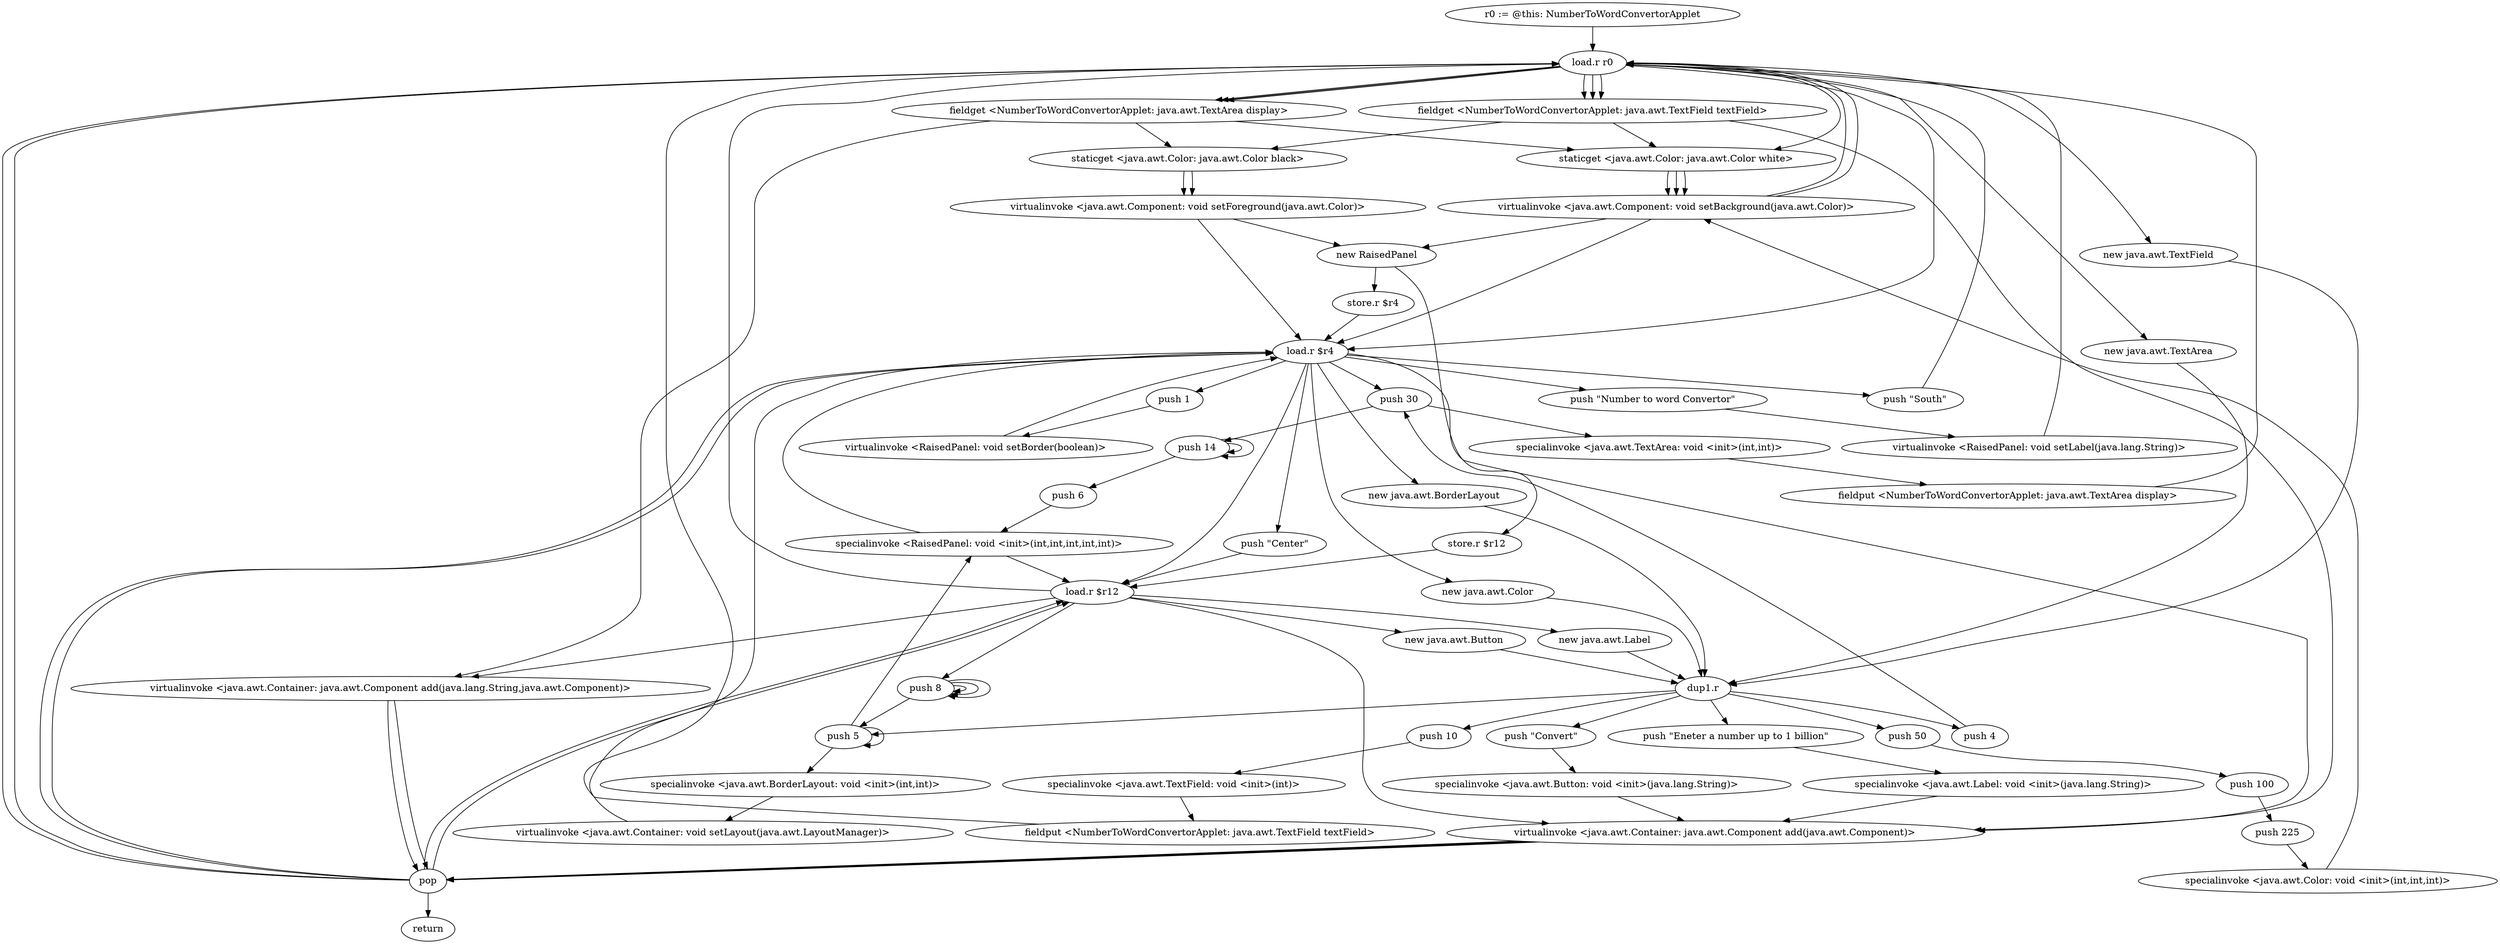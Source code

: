 digraph "" {
    "r0 := @this: NumberToWordConvertorApplet"
    "load.r r0"
    "r0 := @this: NumberToWordConvertorApplet"->"load.r r0";
    "staticget <java.awt.Color: java.awt.Color white>"
    "load.r r0"->"staticget <java.awt.Color: java.awt.Color white>";
    "virtualinvoke <java.awt.Component: void setBackground(java.awt.Color)>"
    "staticget <java.awt.Color: java.awt.Color white>"->"virtualinvoke <java.awt.Component: void setBackground(java.awt.Color)>";
    "new RaisedPanel"
    "virtualinvoke <java.awt.Component: void setBackground(java.awt.Color)>"->"new RaisedPanel";
    "store.r $r4"
    "new RaisedPanel"->"store.r $r4";
    "load.r $r4"
    "store.r $r4"->"load.r $r4";
    "push 30"
    "load.r $r4"->"push 30";
    "push 14"
    "push 30"->"push 14";
    "push 14"->"push 14";
    "push 14"->"push 14";
    "push 6"
    "push 14"->"push 6";
    "specialinvoke <RaisedPanel: void <init>(int,int,int,int,int)>"
    "push 6"->"specialinvoke <RaisedPanel: void <init>(int,int,int,int,int)>";
    "specialinvoke <RaisedPanel: void <init>(int,int,int,int,int)>"->"load.r $r4";
    "new java.awt.Color"
    "load.r $r4"->"new java.awt.Color";
    "dup1.r"
    "new java.awt.Color"->"dup1.r";
    "push 50"
    "dup1.r"->"push 50";
    "push 100"
    "push 50"->"push 100";
    "push 225"
    "push 100"->"push 225";
    "specialinvoke <java.awt.Color: void <init>(int,int,int)>"
    "push 225"->"specialinvoke <java.awt.Color: void <init>(int,int,int)>";
    "specialinvoke <java.awt.Color: void <init>(int,int,int)>"->"virtualinvoke <java.awt.Component: void setBackground(java.awt.Color)>";
    "virtualinvoke <java.awt.Component: void setBackground(java.awt.Color)>"->"load.r $r4";
    "new java.awt.BorderLayout"
    "load.r $r4"->"new java.awt.BorderLayout";
    "new java.awt.BorderLayout"->"dup1.r";
    "push 5"
    "dup1.r"->"push 5";
    "push 5"->"push 5";
    "specialinvoke <java.awt.BorderLayout: void <init>(int,int)>"
    "push 5"->"specialinvoke <java.awt.BorderLayout: void <init>(int,int)>";
    "virtualinvoke <java.awt.Container: void setLayout(java.awt.LayoutManager)>"
    "specialinvoke <java.awt.BorderLayout: void <init>(int,int)>"->"virtualinvoke <java.awt.Container: void setLayout(java.awt.LayoutManager)>";
    "virtualinvoke <java.awt.Container: void setLayout(java.awt.LayoutManager)>"->"load.r $r4";
    "push 1"
    "load.r $r4"->"push 1";
    "virtualinvoke <RaisedPanel: void setBorder(boolean)>"
    "push 1"->"virtualinvoke <RaisedPanel: void setBorder(boolean)>";
    "virtualinvoke <RaisedPanel: void setBorder(boolean)>"->"load.r $r4";
    "push \"Number to word Convertor\""
    "load.r $r4"->"push \"Number to word Convertor\"";
    "virtualinvoke <RaisedPanel: void setLabel(java.lang.String)>"
    "push \"Number to word Convertor\""->"virtualinvoke <RaisedPanel: void setLabel(java.lang.String)>";
    "virtualinvoke <RaisedPanel: void setLabel(java.lang.String)>"->"load.r r0";
    "new java.awt.TextField"
    "load.r r0"->"new java.awt.TextField";
    "new java.awt.TextField"->"dup1.r";
    "push 10"
    "dup1.r"->"push 10";
    "specialinvoke <java.awt.TextField: void <init>(int)>"
    "push 10"->"specialinvoke <java.awt.TextField: void <init>(int)>";
    "fieldput <NumberToWordConvertorApplet: java.awt.TextField textField>"
    "specialinvoke <java.awt.TextField: void <init>(int)>"->"fieldput <NumberToWordConvertorApplet: java.awt.TextField textField>";
    "fieldput <NumberToWordConvertorApplet: java.awt.TextField textField>"->"load.r r0";
    "fieldget <NumberToWordConvertorApplet: java.awt.TextField textField>"
    "load.r r0"->"fieldget <NumberToWordConvertorApplet: java.awt.TextField textField>";
    "fieldget <NumberToWordConvertorApplet: java.awt.TextField textField>"->"staticget <java.awt.Color: java.awt.Color white>";
    "staticget <java.awt.Color: java.awt.Color white>"->"virtualinvoke <java.awt.Component: void setBackground(java.awt.Color)>";
    "virtualinvoke <java.awt.Component: void setBackground(java.awt.Color)>"->"load.r r0";
    "load.r r0"->"fieldget <NumberToWordConvertorApplet: java.awt.TextField textField>";
    "staticget <java.awt.Color: java.awt.Color black>"
    "fieldget <NumberToWordConvertorApplet: java.awt.TextField textField>"->"staticget <java.awt.Color: java.awt.Color black>";
    "virtualinvoke <java.awt.Component: void setForeground(java.awt.Color)>"
    "staticget <java.awt.Color: java.awt.Color black>"->"virtualinvoke <java.awt.Component: void setForeground(java.awt.Color)>";
    "virtualinvoke <java.awt.Component: void setForeground(java.awt.Color)>"->"new RaisedPanel";
    "store.r $r12"
    "new RaisedPanel"->"store.r $r12";
    "load.r $r12"
    "store.r $r12"->"load.r $r12";
    "push 8"
    "load.r $r12"->"push 8";
    "push 8"->"push 8";
    "push 8"->"push 8";
    "push 8"->"push 8";
    "push 8"->"push 5";
    "push 5"->"specialinvoke <RaisedPanel: void <init>(int,int,int,int,int)>";
    "specialinvoke <RaisedPanel: void <init>(int,int,int,int,int)>"->"load.r $r12";
    "new java.awt.Label"
    "load.r $r12"->"new java.awt.Label";
    "new java.awt.Label"->"dup1.r";
    "push \"Eneter a number up to 1 billion\""
    "dup1.r"->"push \"Eneter a number up to 1 billion\"";
    "specialinvoke <java.awt.Label: void <init>(java.lang.String)>"
    "push \"Eneter a number up to 1 billion\""->"specialinvoke <java.awt.Label: void <init>(java.lang.String)>";
    "virtualinvoke <java.awt.Container: java.awt.Component add(java.awt.Component)>"
    "specialinvoke <java.awt.Label: void <init>(java.lang.String)>"->"virtualinvoke <java.awt.Container: java.awt.Component add(java.awt.Component)>";
    "pop"
    "virtualinvoke <java.awt.Container: java.awt.Component add(java.awt.Component)>"->"pop";
    "pop"->"load.r $r12";
    "load.r $r12"->"load.r r0";
    "load.r r0"->"fieldget <NumberToWordConvertorApplet: java.awt.TextField textField>";
    "fieldget <NumberToWordConvertorApplet: java.awt.TextField textField>"->"virtualinvoke <java.awt.Container: java.awt.Component add(java.awt.Component)>";
    "virtualinvoke <java.awt.Container: java.awt.Component add(java.awt.Component)>"->"pop";
    "pop"->"load.r $r12";
    "new java.awt.Button"
    "load.r $r12"->"new java.awt.Button";
    "new java.awt.Button"->"dup1.r";
    "push \"Convert\""
    "dup1.r"->"push \"Convert\"";
    "specialinvoke <java.awt.Button: void <init>(java.lang.String)>"
    "push \"Convert\""->"specialinvoke <java.awt.Button: void <init>(java.lang.String)>";
    "specialinvoke <java.awt.Button: void <init>(java.lang.String)>"->"virtualinvoke <java.awt.Container: java.awt.Component add(java.awt.Component)>";
    "virtualinvoke <java.awt.Container: java.awt.Component add(java.awt.Component)>"->"pop";
    "pop"->"load.r $r4";
    "load.r $r4"->"load.r $r12";
    "load.r $r12"->"virtualinvoke <java.awt.Container: java.awt.Component add(java.awt.Component)>";
    "virtualinvoke <java.awt.Container: java.awt.Component add(java.awt.Component)>"->"pop";
    "pop"->"load.r $r4";
    "push \"Center\""
    "load.r $r4"->"push \"Center\"";
    "push \"Center\""->"load.r $r12";
    "virtualinvoke <java.awt.Container: java.awt.Component add(java.lang.String,java.awt.Component)>"
    "load.r $r12"->"virtualinvoke <java.awt.Container: java.awt.Component add(java.lang.String,java.awt.Component)>";
    "virtualinvoke <java.awt.Container: java.awt.Component add(java.lang.String,java.awt.Component)>"->"pop";
    "pop"->"load.r r0";
    "new java.awt.TextArea"
    "load.r r0"->"new java.awt.TextArea";
    "new java.awt.TextArea"->"dup1.r";
    "push 4"
    "dup1.r"->"push 4";
    "push 4"->"push 30";
    "specialinvoke <java.awt.TextArea: void <init>(int,int)>"
    "push 30"->"specialinvoke <java.awt.TextArea: void <init>(int,int)>";
    "fieldput <NumberToWordConvertorApplet: java.awt.TextArea display>"
    "specialinvoke <java.awt.TextArea: void <init>(int,int)>"->"fieldput <NumberToWordConvertorApplet: java.awt.TextArea display>";
    "fieldput <NumberToWordConvertorApplet: java.awt.TextArea display>"->"load.r r0";
    "fieldget <NumberToWordConvertorApplet: java.awt.TextArea display>"
    "load.r r0"->"fieldget <NumberToWordConvertorApplet: java.awt.TextArea display>";
    "fieldget <NumberToWordConvertorApplet: java.awt.TextArea display>"->"staticget <java.awt.Color: java.awt.Color white>";
    "staticget <java.awt.Color: java.awt.Color white>"->"virtualinvoke <java.awt.Component: void setBackground(java.awt.Color)>";
    "virtualinvoke <java.awt.Component: void setBackground(java.awt.Color)>"->"load.r r0";
    "load.r r0"->"fieldget <NumberToWordConvertorApplet: java.awt.TextArea display>";
    "fieldget <NumberToWordConvertorApplet: java.awt.TextArea display>"->"staticget <java.awt.Color: java.awt.Color black>";
    "staticget <java.awt.Color: java.awt.Color black>"->"virtualinvoke <java.awt.Component: void setForeground(java.awt.Color)>";
    "virtualinvoke <java.awt.Component: void setForeground(java.awt.Color)>"->"load.r $r4";
    "push \"South\""
    "load.r $r4"->"push \"South\"";
    "push \"South\""->"load.r r0";
    "load.r r0"->"fieldget <NumberToWordConvertorApplet: java.awt.TextArea display>";
    "fieldget <NumberToWordConvertorApplet: java.awt.TextArea display>"->"virtualinvoke <java.awt.Container: java.awt.Component add(java.lang.String,java.awt.Component)>";
    "virtualinvoke <java.awt.Container: java.awt.Component add(java.lang.String,java.awt.Component)>"->"pop";
    "pop"->"load.r r0";
    "load.r r0"->"load.r $r4";
    "load.r $r4"->"virtualinvoke <java.awt.Container: java.awt.Component add(java.awt.Component)>";
    "virtualinvoke <java.awt.Container: java.awt.Component add(java.awt.Component)>"->"pop";
    "return"
    "pop"->"return";
}
